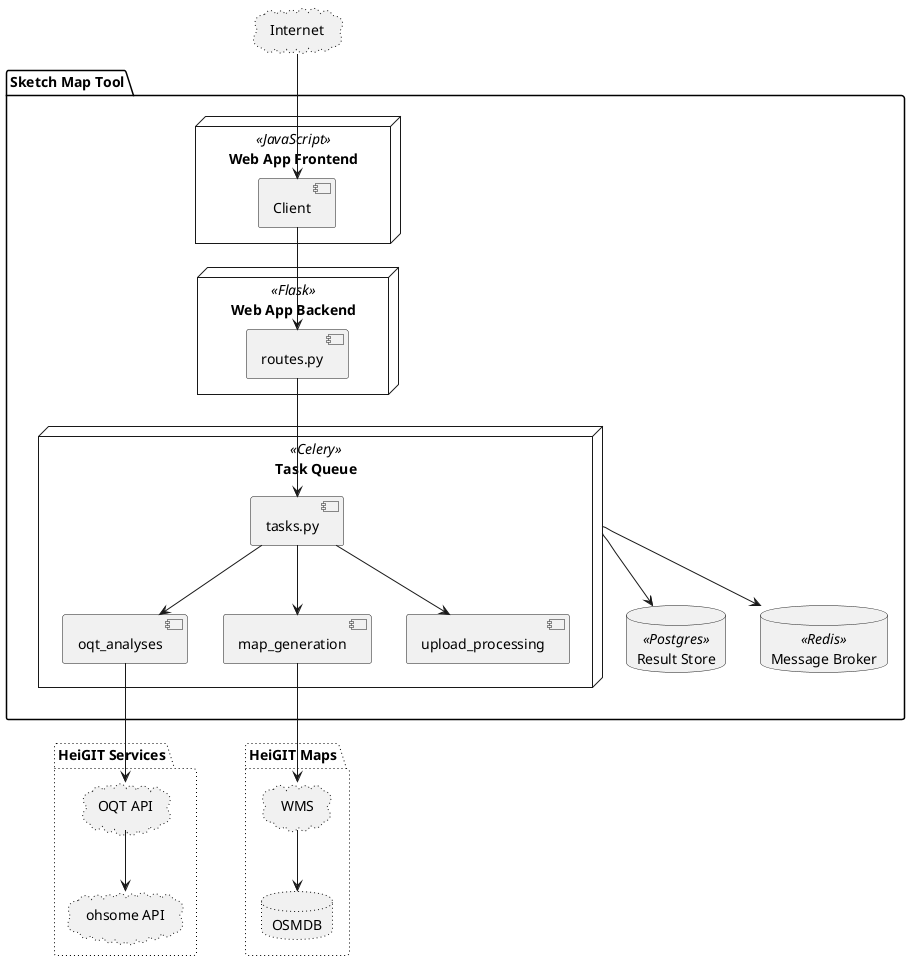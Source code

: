 @startuml
package "Sketch Map Tool" {
  node webclient as "Web App Frontend" <<JavaScript>> {
      component client as "Client"
    }

    node flask as "Web App Backend" <<Flask>> {
        component routes.py
    }

    node celery as "Task Queue" <<Celery>>{
        component tasks.py
        component oqt_analyses
        component map_generation
        component upload_processing
        tasks.py --> oqt_analyses
        tasks.py --> map_generation
        tasks.py --> upload_processing
    }

    database postgres as "Result Store" <<Postgres>>
    database redis as "Message Broker" <<Redis>>

    routes.py --> tasks.py
    celery --> postgres
    celery --> redis
    client --> routes.py
}

cloud internet as "Internet" #line.dotted

package "HeiGIT Maps" #line.dotted {
    cloud wms as "WMS" #line.dotted
    database osmdb as "OSMDB" #line.dotted

}

package "HeiGIT Services" #line.dotted {
    cloud oqt as "OQT API" #line.dotted
    cloud ohsome as "ohsome API" #line.dotted
}

internet --> client

map_generation --> wms
wms --> osmdb

oqt_analyses --> oqt
oqt --> ohsome

@enduml
